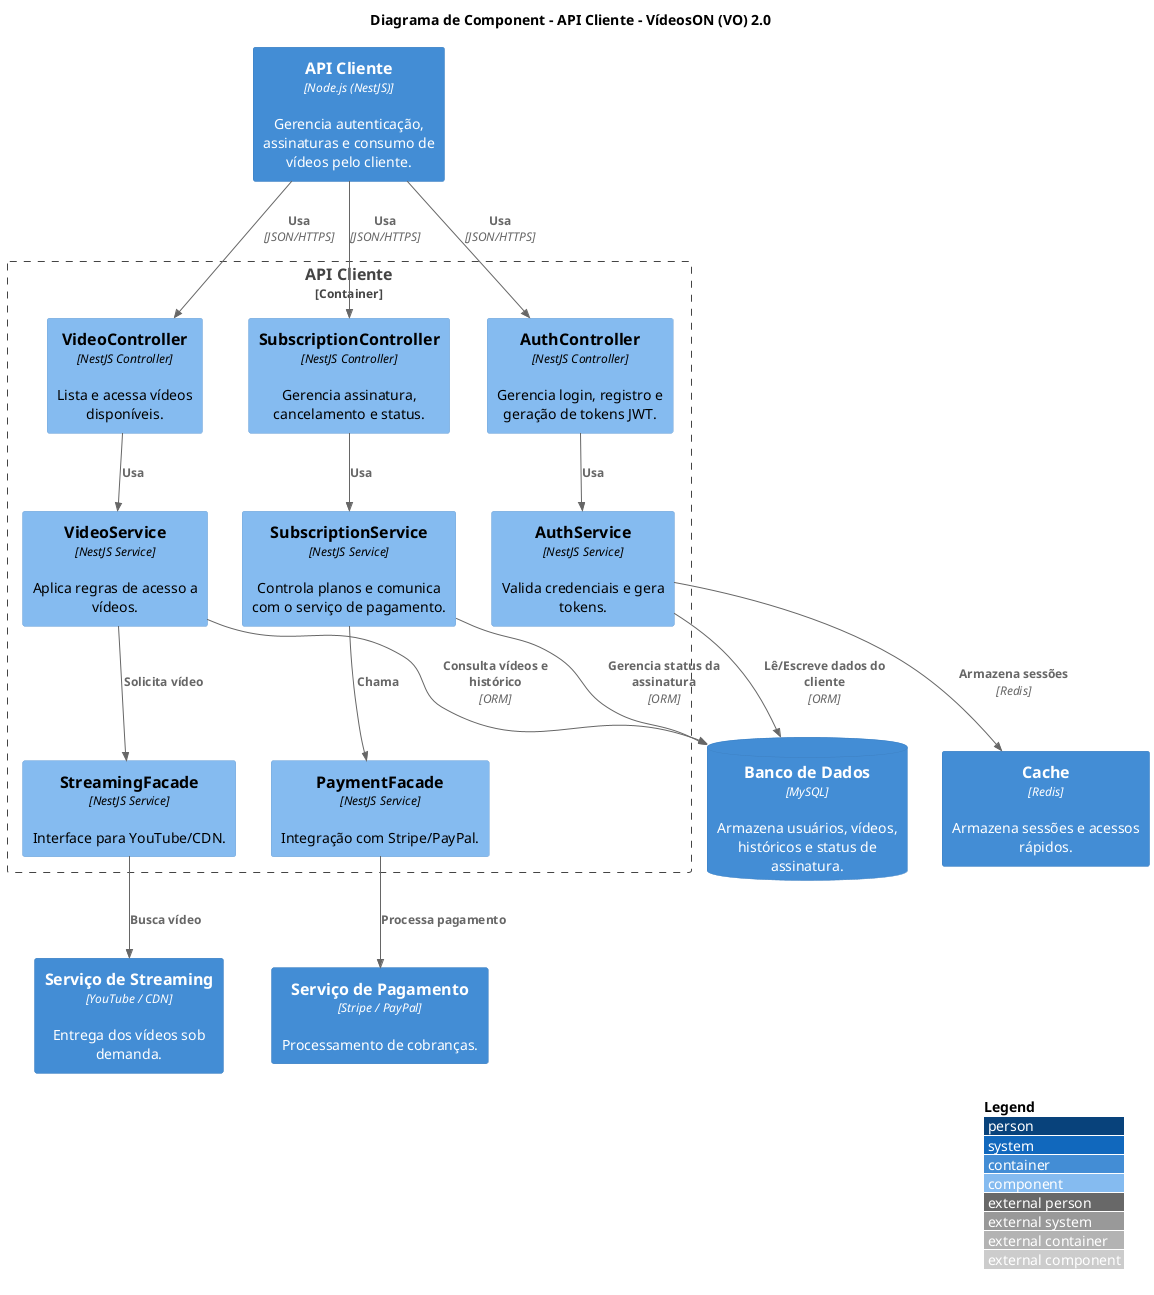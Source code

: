@startuml

!include <c4/C4_Component.puml> 

LAYOUT_WITH_LEGEND()

title Diagrama de Component - API Cliente - VídeosON (VO) 2.0

Container(api_cliente, "API Cliente", "Node.js (NestJS)", "Gerencia autenticação, assinaturas e consumo de vídeos pelo cliente.")
ContainerDb(db, "Banco de Dados", "MySQL", "Armazena usuários, vídeos, históricos e status de assinatura.")
Container(cache, "Cache", "Redis", "Armazena sessões e acessos rápidos.")
Container(pagamento_externo, "Serviço de Pagamento", "Stripe / PayPal", "Processamento de cobranças.")
Container(streaming_externo, "Serviço de Streaming", "YouTube / CDN", "Entrega dos vídeos sob demanda.")

Container_Boundary(api, "API Cliente") {

    Component(auth_controller, "AuthController", "NestJS Controller", "Gerencia login, registro e geração de tokens JWT.")
    Component(video_controller, "VideoController", "NestJS Controller", "Lista e acessa vídeos disponíveis.")
    Component(subscription_controller, "SubscriptionController", "NestJS Controller", "Gerencia assinatura, cancelamento e status.")
    
    Component(auth_service, "AuthService", "NestJS Service", "Valida credenciais e gera tokens.")
    Component(video_service, "VideoService", "NestJS Service", "Aplica regras de acesso a vídeos.")
    Component(subscription_service, "SubscriptionService", "NestJS Service", "Controla planos e comunica com o serviço de pagamento.")
    
    Component(streaming_facade, "StreamingFacade", "NestJS Service", "Interface para YouTube/CDN.")
    Component(payment_facade, "PaymentFacade", "NestJS Service", "Integração com Stripe/PayPal.")
    
    Rel(auth_controller, auth_service, "Usa")
    Rel(video_controller, video_service, "Usa")
    Rel(subscription_controller, subscription_service, "Usa")
    
    Rel(auth_service, db, "Lê/Escreve dados do cliente", "ORM")
    Rel(video_service, db, "Consulta vídeos e histórico", "ORM")
    Rel(subscription_service, db, "Gerencia status da assinatura", "ORM")
    
    Rel(auth_service, cache, "Armazena sessões", "Redis")
    Rel(video_service, streaming_facade, "Solicita vídeo")
    Rel(streaming_facade, streaming_externo, "Busca vídeo")
    
    Rel(subscription_service, payment_facade, "Chama")
    Rel(payment_facade, pagamento_externo, "Processa pagamento")
}

Rel(api_cliente, auth_controller, "Usa", "JSON/HTTPS")
Rel(api_cliente, video_controller, "Usa", "JSON/HTTPS")
Rel(api_cliente, subscription_controller, "Usa", "JSON/HTTPS")

@enduml
